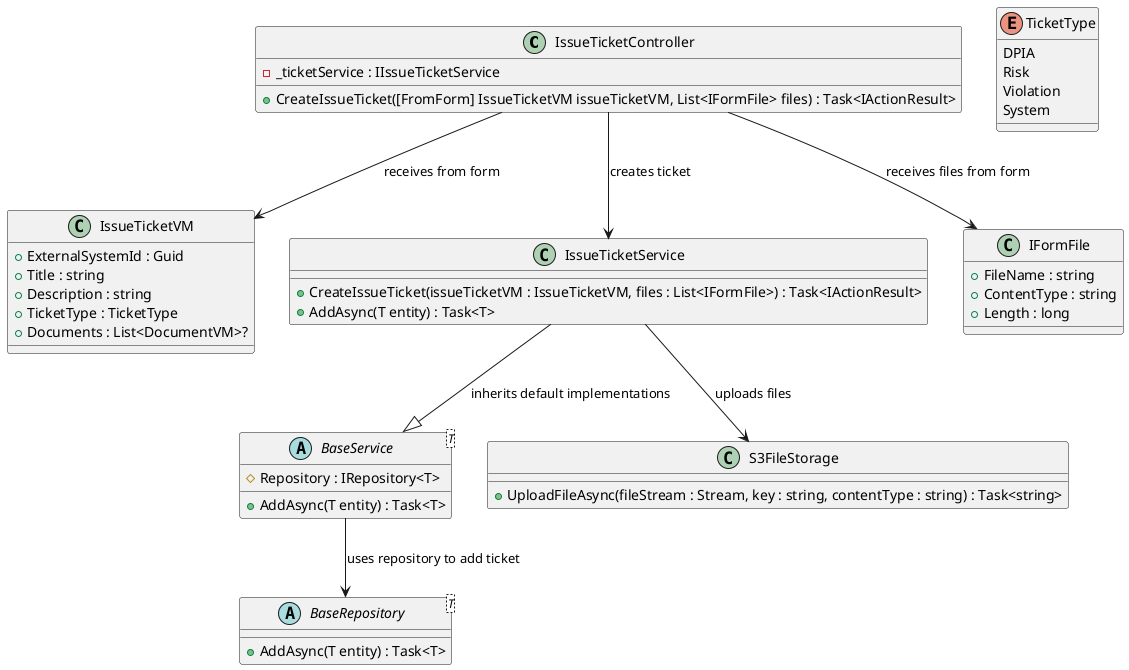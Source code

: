 @startuml

class IssueTicketController {
    -_ticketService : IIssueTicketService
    +CreateIssueTicket([FromForm] IssueTicketVM issueTicketVM, List<IFormFile> files) : Task<IActionResult>
}

class IssueTicketVM {
    +ExternalSystemId : Guid
    +Title : string
    +Description : string
    +TicketType : TicketType
    +Documents : List<DocumentVM>?
}

class IssueTicketService {
    +CreateIssueTicket(issueTicketVM : IssueTicketVM, files : List<IFormFile>) : Task<IActionResult>
    +AddAsync(T entity) : Task<T>
}

abstract class BaseService<T> {
    #Repository : IRepository<T>
    +AddAsync(T entity) : Task<T>
}

abstract class BaseRepository<T> {
    +AddAsync(T entity) : Task<T>
}

class S3FileStorage {
    +UploadFileAsync(fileStream : Stream, key : string, contentType : string) : Task<string>
}

enum TicketType {
    DPIA
    Risk
    Violation
    System
}

class IFormFile {
    +FileName : string
    +ContentType : string
    +Length : long
}

IssueTicketController --> IssueTicketVM : "receives from form"
IssueTicketController --> IFormFile : "receives files from form"
IssueTicketController --> IssueTicketService : "creates ticket"
IssueTicketService --> S3FileStorage : "uploads files"
IssueTicketService --|> BaseService : "inherits default implementations"
BaseService --> BaseRepository : "uses repository to add ticket"

@enduml